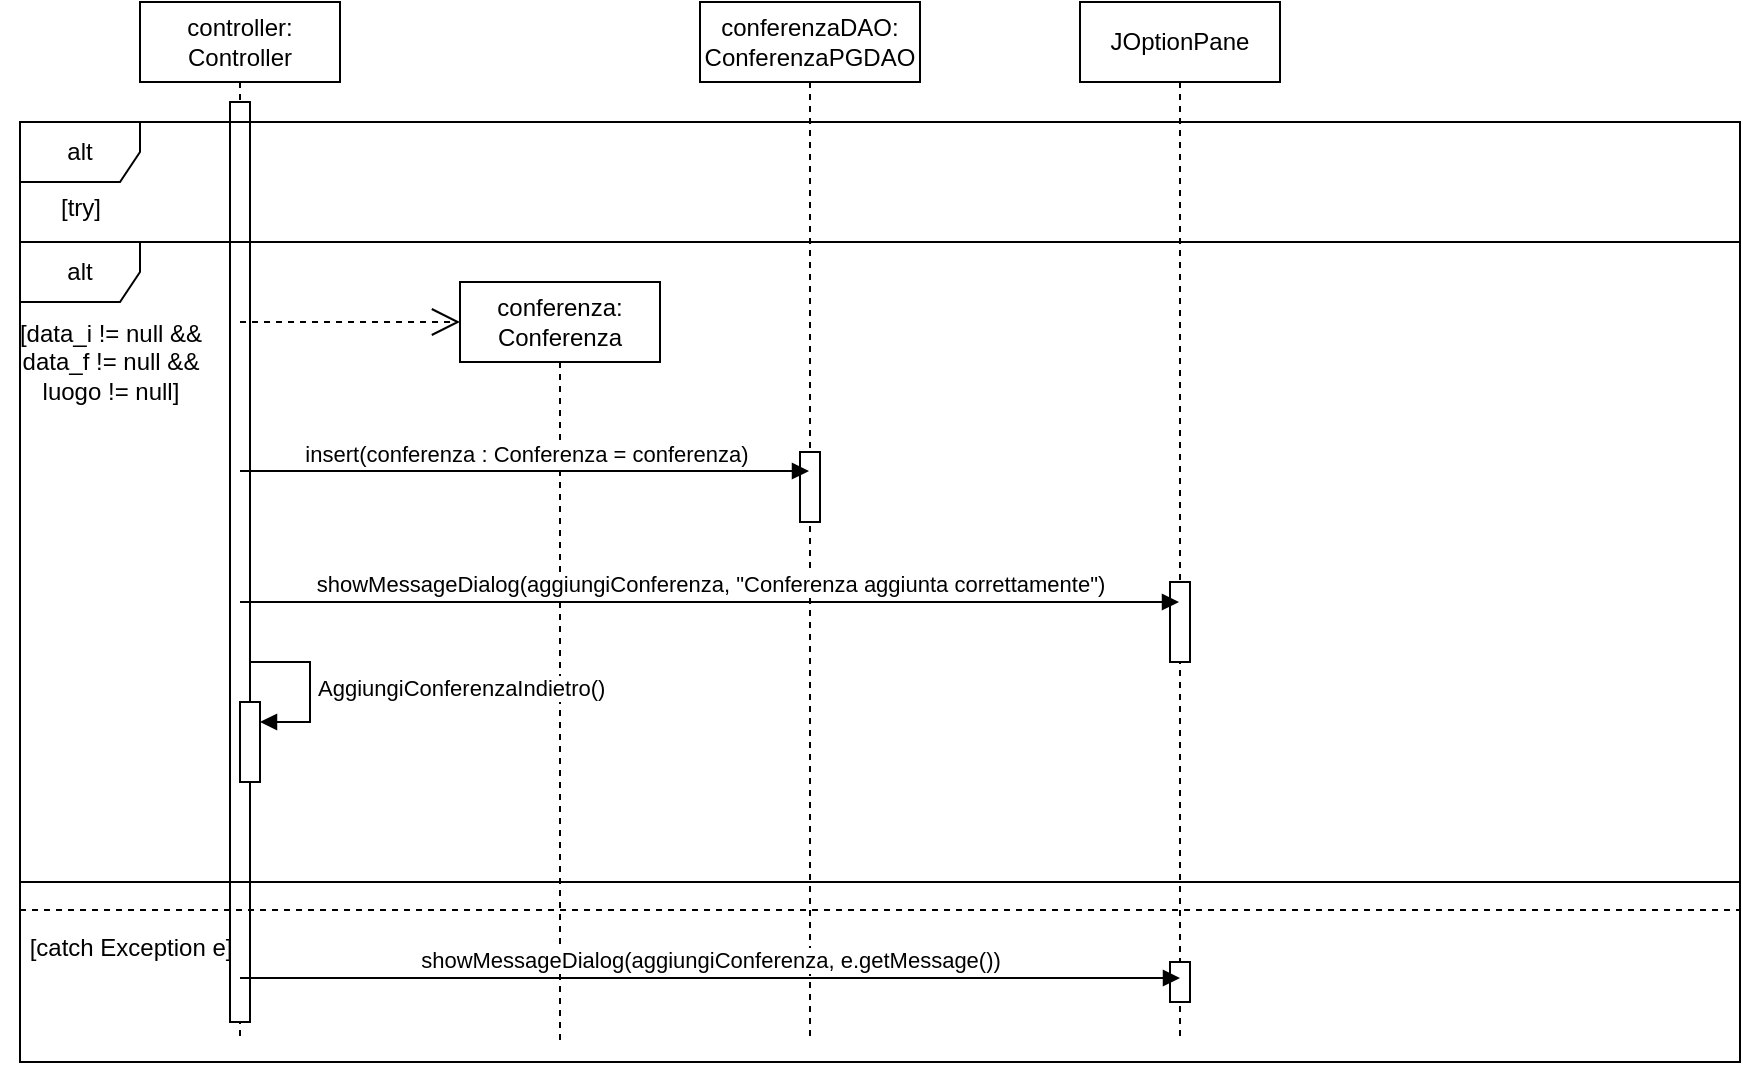 <mxfile version="21.8.2" type="github">
  <diagram name="Page-1" id="2YBvvXClWsGukQMizWep">
    <mxGraphModel dx="578" dy="379" grid="1" gridSize="10" guides="1" tooltips="1" connect="1" arrows="1" fold="1" page="1" pageScale="1" pageWidth="850" pageHeight="1100" math="0" shadow="0">
      <root>
        <mxCell id="0" />
        <mxCell id="1" parent="0" />
        <mxCell id="6oe79Aadkrb5eiDNxsIn-14" value="controller:&lt;br&gt;Controller" style="shape=umlLifeline;perimeter=lifelinePerimeter;whiteSpace=wrap;html=1;container=1;dropTarget=0;collapsible=0;recursiveResize=0;outlineConnect=0;portConstraint=eastwest;newEdgeStyle={&quot;curved&quot;:0,&quot;rounded&quot;:0};" vertex="1" parent="1">
          <mxGeometry x="220" y="80" width="100" height="520" as="geometry" />
        </mxCell>
        <mxCell id="6oe79Aadkrb5eiDNxsIn-15" value="" style="html=1;points=[[0,0,0,0,5],[0,1,0,0,-5],[1,0,0,0,5],[1,1,0,0,-5]];perimeter=orthogonalPerimeter;outlineConnect=0;targetShapes=umlLifeline;portConstraint=eastwest;newEdgeStyle={&quot;curved&quot;:0,&quot;rounded&quot;:0};" vertex="1" parent="6oe79Aadkrb5eiDNxsIn-14">
          <mxGeometry x="45" y="50" width="10" height="460" as="geometry" />
        </mxCell>
        <mxCell id="6oe79Aadkrb5eiDNxsIn-17" value="alt" style="shape=umlFrame;whiteSpace=wrap;html=1;pointerEvents=0;" vertex="1" parent="1">
          <mxGeometry x="160" y="140" width="860" height="470" as="geometry" />
        </mxCell>
        <mxCell id="6oe79Aadkrb5eiDNxsIn-18" value="[try]" style="text;html=1;align=center;verticalAlign=middle;resizable=0;points=[];autosize=1;strokeColor=none;fillColor=none;" vertex="1" parent="1">
          <mxGeometry x="170" y="168" width="40" height="30" as="geometry" />
        </mxCell>
        <mxCell id="6oe79Aadkrb5eiDNxsIn-19" value="" style="line;strokeWidth=1;fillColor=none;align=left;verticalAlign=middle;spacingTop=-1;spacingLeft=3;spacingRight=3;rotatable=0;labelPosition=right;points=[];portConstraint=eastwest;strokeColor=inherit;dashed=1;" vertex="1" parent="1">
          <mxGeometry x="160" y="530" width="860" height="8" as="geometry" />
        </mxCell>
        <mxCell id="6oe79Aadkrb5eiDNxsIn-20" value="[catch Exception e]" style="text;html=1;align=center;verticalAlign=middle;resizable=0;points=[];autosize=1;strokeColor=none;fillColor=none;" vertex="1" parent="1">
          <mxGeometry x="155" y="538" width="120" height="30" as="geometry" />
        </mxCell>
        <mxCell id="6oe79Aadkrb5eiDNxsIn-22" value="alt" style="shape=umlFrame;whiteSpace=wrap;html=1;pointerEvents=0;" vertex="1" parent="1">
          <mxGeometry x="160" y="200" width="860" height="320" as="geometry" />
        </mxCell>
        <mxCell id="6oe79Aadkrb5eiDNxsIn-23" value="[data_i != null &amp;amp;&amp;amp;&lt;br&gt;data_f != null &amp;amp;&amp;amp;&lt;br&gt;luogo != null]" style="text;html=1;align=center;verticalAlign=middle;resizable=0;points=[];autosize=1;strokeColor=none;fillColor=none;" vertex="1" parent="1">
          <mxGeometry x="150" y="230" width="110" height="60" as="geometry" />
        </mxCell>
        <mxCell id="6oe79Aadkrb5eiDNxsIn-24" value="" style="endArrow=open;endSize=12;dashed=1;html=1;rounded=0;" edge="1" parent="1">
          <mxGeometry width="160" relative="1" as="geometry">
            <mxPoint x="270" y="240" as="sourcePoint" />
            <mxPoint x="380" y="240" as="targetPoint" />
          </mxGeometry>
        </mxCell>
        <mxCell id="6oe79Aadkrb5eiDNxsIn-26" value="conferenza:&lt;br&gt;Conferenza" style="shape=umlLifeline;perimeter=lifelinePerimeter;whiteSpace=wrap;html=1;container=1;dropTarget=0;collapsible=0;recursiveResize=0;outlineConnect=0;portConstraint=eastwest;newEdgeStyle={&quot;curved&quot;:0,&quot;rounded&quot;:0};" vertex="1" parent="1">
          <mxGeometry x="380" y="220" width="100" height="380" as="geometry" />
        </mxCell>
        <mxCell id="6oe79Aadkrb5eiDNxsIn-27" value="conferenzaDAO:&lt;br&gt;ConferenzaPGDAO" style="shape=umlLifeline;perimeter=lifelinePerimeter;whiteSpace=wrap;html=1;container=1;dropTarget=0;collapsible=0;recursiveResize=0;outlineConnect=0;portConstraint=eastwest;newEdgeStyle={&quot;curved&quot;:0,&quot;rounded&quot;:0};" vertex="1" parent="1">
          <mxGeometry x="500" y="80" width="110" height="520" as="geometry" />
        </mxCell>
        <mxCell id="6oe79Aadkrb5eiDNxsIn-29" value="" style="html=1;points=[[0,0,0,0,5],[0,1,0,0,-5],[1,0,0,0,5],[1,1,0,0,-5]];perimeter=orthogonalPerimeter;outlineConnect=0;targetShapes=umlLifeline;portConstraint=eastwest;newEdgeStyle={&quot;curved&quot;:0,&quot;rounded&quot;:0};" vertex="1" parent="6oe79Aadkrb5eiDNxsIn-27">
          <mxGeometry x="50" y="225" width="10" height="35" as="geometry" />
        </mxCell>
        <mxCell id="6oe79Aadkrb5eiDNxsIn-28" value="insert(conferenza : Conferenza = conferenza)" style="html=1;verticalAlign=bottom;endArrow=block;curved=0;rounded=0;" edge="1" parent="1" target="6oe79Aadkrb5eiDNxsIn-27">
          <mxGeometry width="80" relative="1" as="geometry">
            <mxPoint x="270" y="314.5" as="sourcePoint" />
            <mxPoint x="350" y="314.5" as="targetPoint" />
          </mxGeometry>
        </mxCell>
        <mxCell id="6oe79Aadkrb5eiDNxsIn-30" value="JOptionPane" style="shape=umlLifeline;perimeter=lifelinePerimeter;whiteSpace=wrap;html=1;container=1;dropTarget=0;collapsible=0;recursiveResize=0;outlineConnect=0;portConstraint=eastwest;newEdgeStyle={&quot;curved&quot;:0,&quot;rounded&quot;:0};" vertex="1" parent="1">
          <mxGeometry x="690" y="80" width="100" height="520" as="geometry" />
        </mxCell>
        <mxCell id="6oe79Aadkrb5eiDNxsIn-33" value="" style="html=1;points=[[0,0,0,0,5],[0,1,0,0,-5],[1,0,0,0,5],[1,1,0,0,-5]];perimeter=orthogonalPerimeter;outlineConnect=0;targetShapes=umlLifeline;portConstraint=eastwest;newEdgeStyle={&quot;curved&quot;:0,&quot;rounded&quot;:0};" vertex="1" parent="6oe79Aadkrb5eiDNxsIn-30">
          <mxGeometry x="45" y="290" width="10" height="40" as="geometry" />
        </mxCell>
        <mxCell id="6oe79Aadkrb5eiDNxsIn-36" value="" style="html=1;points=[[0,0,0,0,5],[0,1,0,0,-5],[1,0,0,0,5],[1,1,0,0,-5]];perimeter=orthogonalPerimeter;outlineConnect=0;targetShapes=umlLifeline;portConstraint=eastwest;newEdgeStyle={&quot;curved&quot;:0,&quot;rounded&quot;:0};" vertex="1" parent="6oe79Aadkrb5eiDNxsIn-30">
          <mxGeometry x="45" y="480" width="10" height="20" as="geometry" />
        </mxCell>
        <mxCell id="6oe79Aadkrb5eiDNxsIn-32" value="showMessageDialog(aggiungiConferenza, &quot;Conferenza aggiunta correttamente&quot;)" style="html=1;verticalAlign=bottom;endArrow=block;curved=0;rounded=0;" edge="1" parent="1" target="6oe79Aadkrb5eiDNxsIn-30">
          <mxGeometry width="80" relative="1" as="geometry">
            <mxPoint x="270" y="380" as="sourcePoint" />
            <mxPoint x="350" y="380" as="targetPoint" />
          </mxGeometry>
        </mxCell>
        <mxCell id="6oe79Aadkrb5eiDNxsIn-34" value="" style="html=1;points=[[0,0,0,0,5],[0,1,0,0,-5],[1,0,0,0,5],[1,1,0,0,-5]];perimeter=orthogonalPerimeter;outlineConnect=0;targetShapes=umlLifeline;portConstraint=eastwest;newEdgeStyle={&quot;curved&quot;:0,&quot;rounded&quot;:0};" vertex="1" parent="1">
          <mxGeometry x="270" y="430" width="10" height="40" as="geometry" />
        </mxCell>
        <mxCell id="6oe79Aadkrb5eiDNxsIn-35" value="AggiungiConferenzaIndietro()" style="html=1;align=left;spacingLeft=2;endArrow=block;rounded=0;edgeStyle=orthogonalEdgeStyle;curved=0;rounded=0;" edge="1" target="6oe79Aadkrb5eiDNxsIn-34" parent="1">
          <mxGeometry relative="1" as="geometry">
            <mxPoint x="275" y="410" as="sourcePoint" />
            <Array as="points">
              <mxPoint x="305" y="440" />
            </Array>
          </mxGeometry>
        </mxCell>
        <mxCell id="6oe79Aadkrb5eiDNxsIn-37" value="showMessageDialog(aggiungiConferenza, e.getMessage())" style="html=1;verticalAlign=bottom;endArrow=block;curved=0;rounded=0;" edge="1" parent="1">
          <mxGeometry x="0.001" width="80" relative="1" as="geometry">
            <mxPoint x="270" y="568" as="sourcePoint" />
            <mxPoint x="740" y="568" as="targetPoint" />
            <mxPoint as="offset" />
          </mxGeometry>
        </mxCell>
      </root>
    </mxGraphModel>
  </diagram>
</mxfile>

